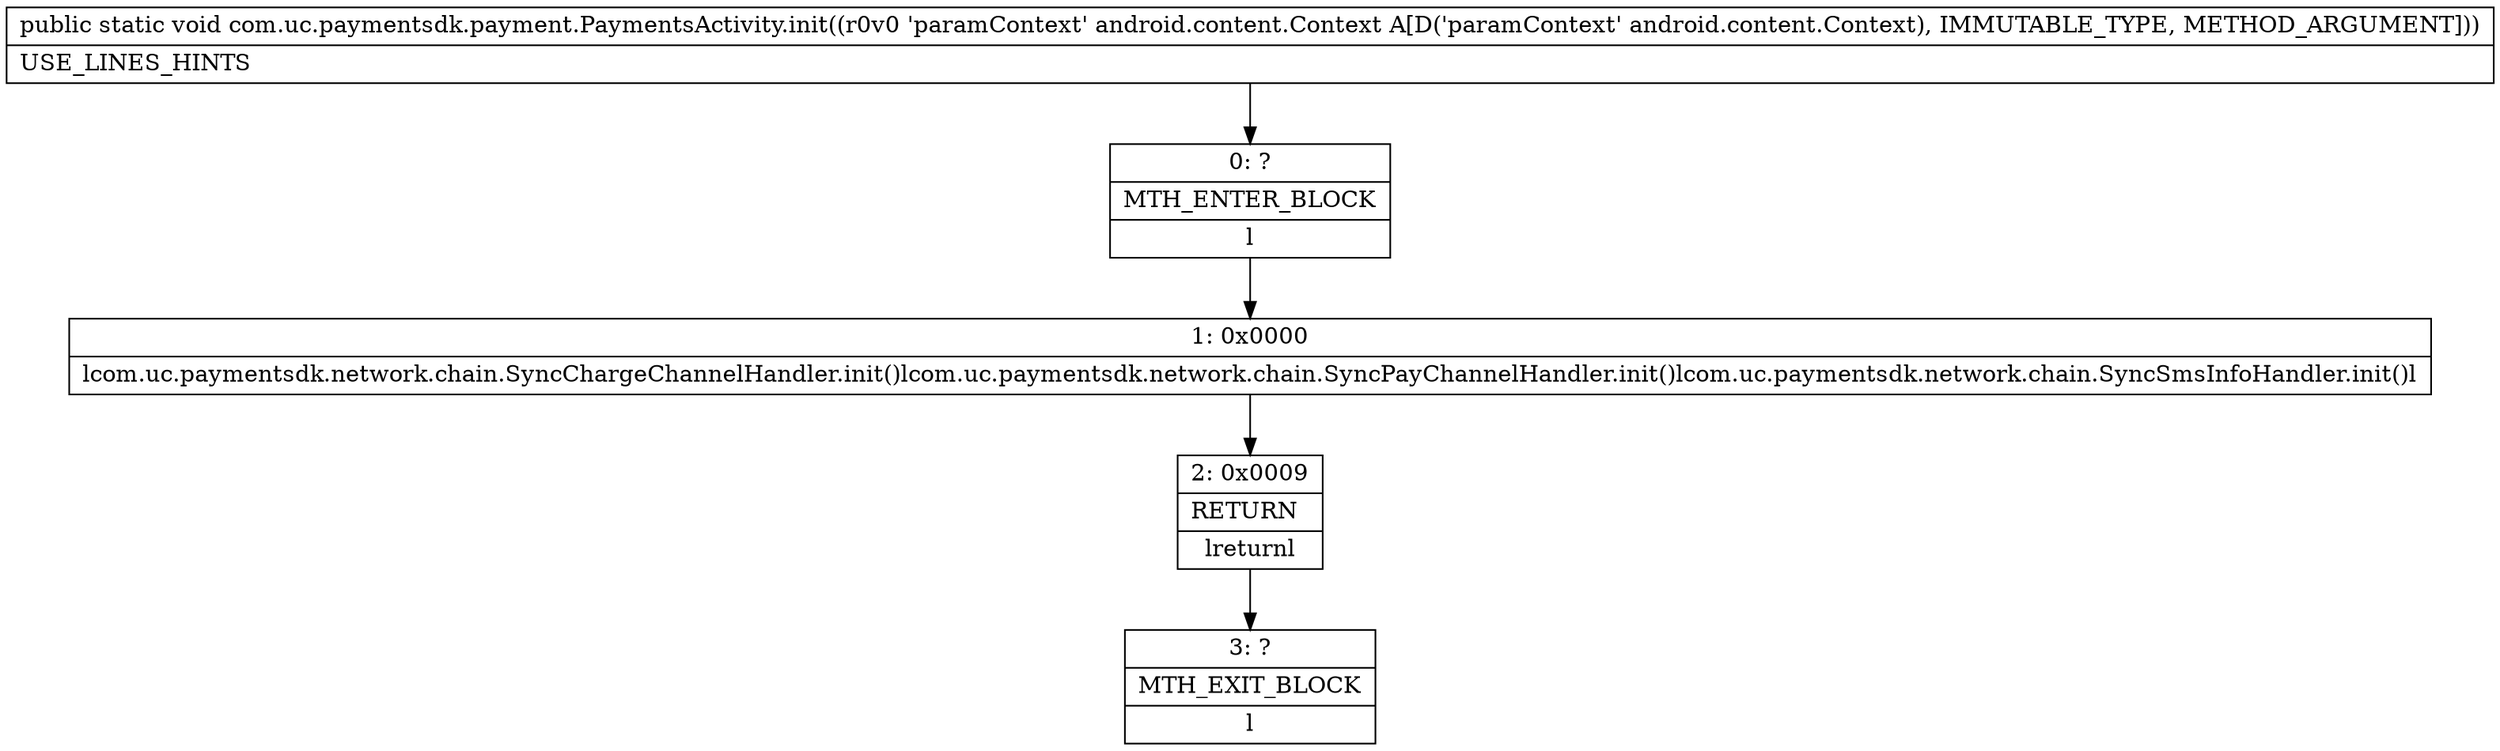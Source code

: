 digraph "CFG forcom.uc.paymentsdk.payment.PaymentsActivity.init(Landroid\/content\/Context;)V" {
Node_0 [shape=record,label="{0\:\ ?|MTH_ENTER_BLOCK\l|l}"];
Node_1 [shape=record,label="{1\:\ 0x0000|lcom.uc.paymentsdk.network.chain.SyncChargeChannelHandler.init()lcom.uc.paymentsdk.network.chain.SyncPayChannelHandler.init()lcom.uc.paymentsdk.network.chain.SyncSmsInfoHandler.init()l}"];
Node_2 [shape=record,label="{2\:\ 0x0009|RETURN\l|lreturnl}"];
Node_3 [shape=record,label="{3\:\ ?|MTH_EXIT_BLOCK\l|l}"];
MethodNode[shape=record,label="{public static void com.uc.paymentsdk.payment.PaymentsActivity.init((r0v0 'paramContext' android.content.Context A[D('paramContext' android.content.Context), IMMUTABLE_TYPE, METHOD_ARGUMENT]))  | USE_LINES_HINTS\l}"];
MethodNode -> Node_0;
Node_0 -> Node_1;
Node_1 -> Node_2;
Node_2 -> Node_3;
}

